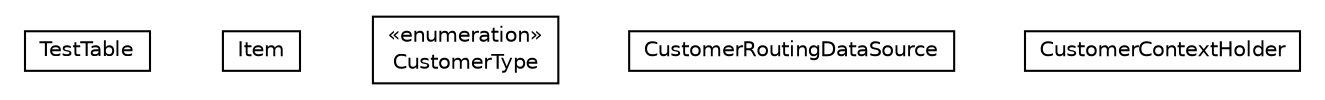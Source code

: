 #!/usr/local/bin/dot
#
# Class diagram 
# Generated by UMLGraph version R5_6_6-8-g8d7759 (http://www.umlgraph.org/)
#

digraph G {
	edge [fontname="Helvetica",fontsize=10,labelfontname="Helvetica",labelfontsize=10];
	node [fontname="Helvetica",fontsize=10,shape=plaintext];
	nodesep=0.25;
	ranksep=0.5;
	// org.dayatang.dsrouter.datasource.examples.TestTable
	c8218 [label=<<table title="org.dayatang.dsrouter.datasource.examples.TestTable" border="0" cellborder="1" cellspacing="0" cellpadding="2" port="p" href="./TestTable.html">
		<tr><td><table border="0" cellspacing="0" cellpadding="1">
<tr><td align="center" balign="center"> TestTable </td></tr>
		</table></td></tr>
		</table>>, URL="./TestTable.html", fontname="Helvetica", fontcolor="black", fontsize=10.0];
	// org.dayatang.dsrouter.datasource.examples.Item
	c8219 [label=<<table title="org.dayatang.dsrouter.datasource.examples.Item" border="0" cellborder="1" cellspacing="0" cellpadding="2" port="p" href="./Item.html">
		<tr><td><table border="0" cellspacing="0" cellpadding="1">
<tr><td align="center" balign="center"> Item </td></tr>
		</table></td></tr>
		</table>>, URL="./Item.html", fontname="Helvetica", fontcolor="black", fontsize=10.0];
	// org.dayatang.dsrouter.datasource.examples.CustomerType
	c8220 [label=<<table title="org.dayatang.dsrouter.datasource.examples.CustomerType" border="0" cellborder="1" cellspacing="0" cellpadding="2" port="p" href="./CustomerType.html">
		<tr><td><table border="0" cellspacing="0" cellpadding="1">
<tr><td align="center" balign="center"> &#171;enumeration&#187; </td></tr>
<tr><td align="center" balign="center"> CustomerType </td></tr>
		</table></td></tr>
		</table>>, URL="./CustomerType.html", fontname="Helvetica", fontcolor="black", fontsize=10.0];
	// org.dayatang.dsrouter.datasource.examples.CustomerRoutingDataSource
	c8221 [label=<<table title="org.dayatang.dsrouter.datasource.examples.CustomerRoutingDataSource" border="0" cellborder="1" cellspacing="0" cellpadding="2" port="p" href="./CustomerRoutingDataSource.html">
		<tr><td><table border="0" cellspacing="0" cellpadding="1">
<tr><td align="center" balign="center"> CustomerRoutingDataSource </td></tr>
		</table></td></tr>
		</table>>, URL="./CustomerRoutingDataSource.html", fontname="Helvetica", fontcolor="black", fontsize=10.0];
	// org.dayatang.dsrouter.datasource.examples.CustomerContextHolder
	c8222 [label=<<table title="org.dayatang.dsrouter.datasource.examples.CustomerContextHolder" border="0" cellborder="1" cellspacing="0" cellpadding="2" port="p" href="./CustomerContextHolder.html">
		<tr><td><table border="0" cellspacing="0" cellpadding="1">
<tr><td align="center" balign="center"> CustomerContextHolder </td></tr>
		</table></td></tr>
		</table>>, URL="./CustomerContextHolder.html", fontname="Helvetica", fontcolor="black", fontsize=10.0];
}

